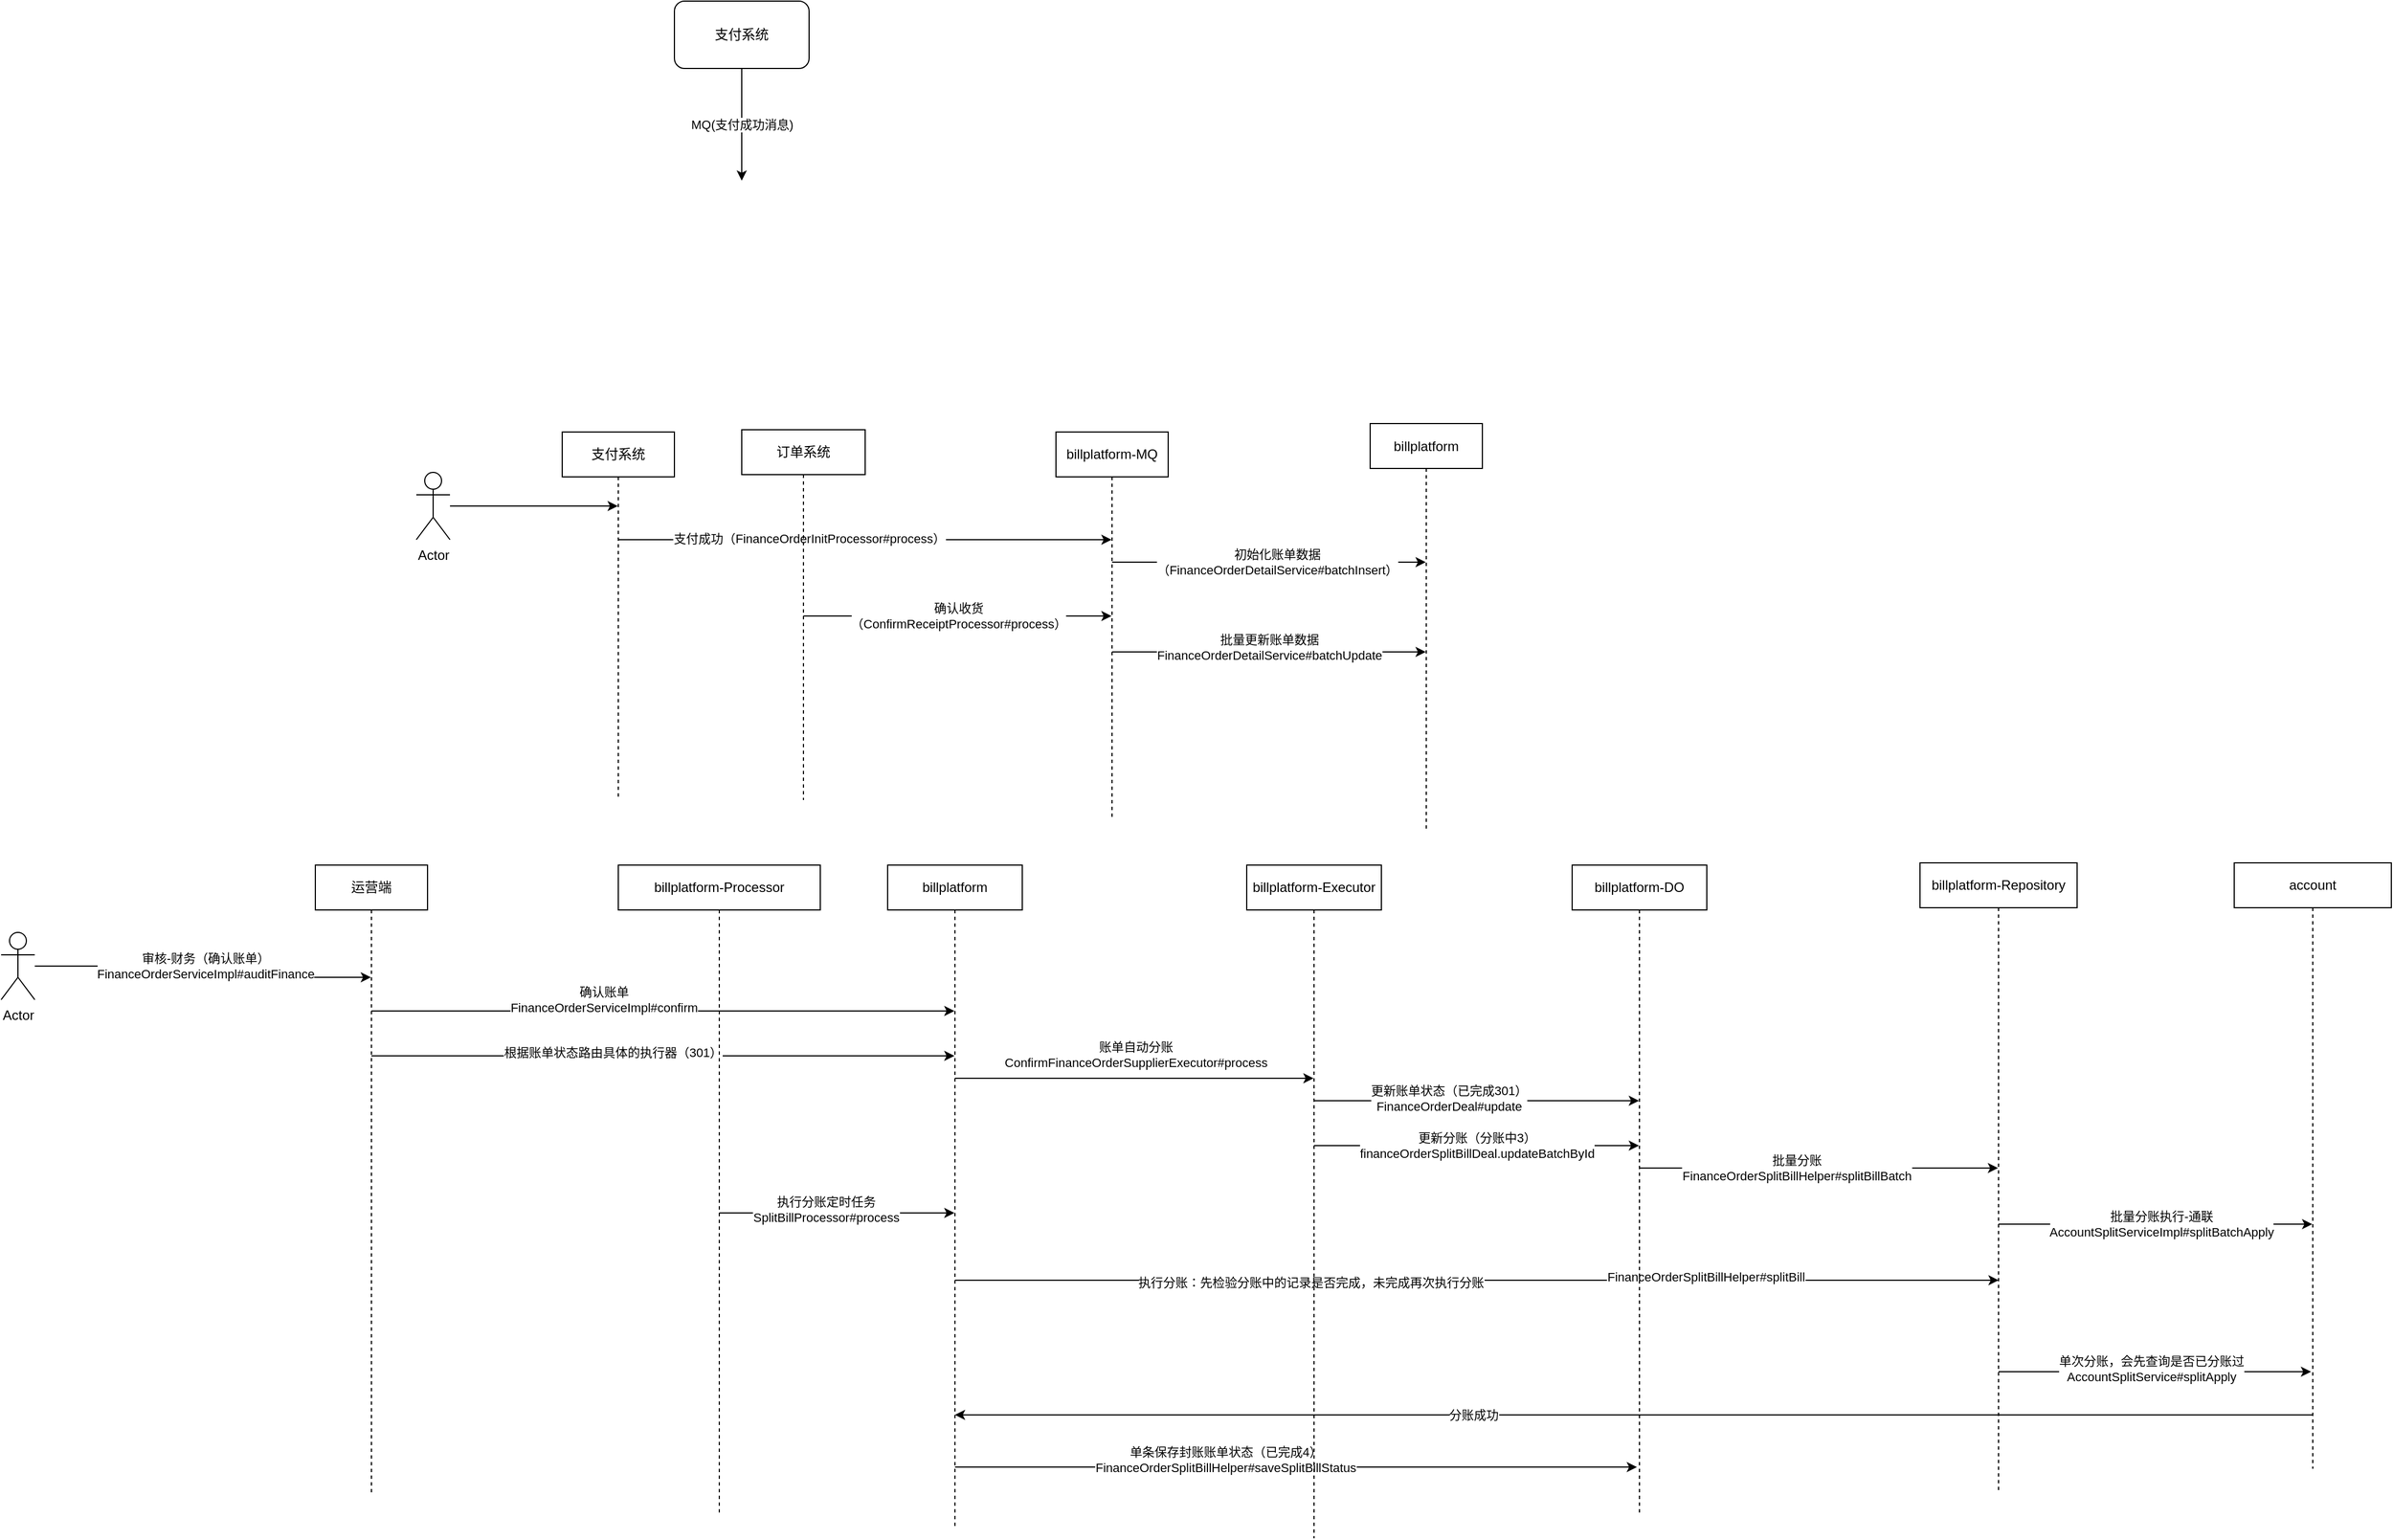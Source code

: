 <mxfile version="21.2.3" type="github">
  <diagram name="第 1 页" id="6n7lCgnOd5SQW7_hdLWv">
    <mxGraphModel dx="3143" dy="958" grid="1" gridSize="10" guides="1" tooltips="1" connect="1" arrows="1" fold="1" page="0" pageScale="1" pageWidth="827" pageHeight="1169" math="0" shadow="0">
      <root>
        <mxCell id="0" />
        <mxCell id="1" parent="0" />
        <mxCell id="WUzcI1-kquhpRlJ0tVyf-3" value="MQ(支付成功消息)" style="edgeStyle=orthogonalEdgeStyle;rounded=0;orthogonalLoop=1;jettySize=auto;html=1;entryX=0.5;entryY=0;entryDx=0;entryDy=0;" edge="1" parent="1" source="WUzcI1-kquhpRlJ0tVyf-2">
          <mxGeometry relative="1" as="geometry">
            <mxPoint x="160" y="210" as="targetPoint" />
            <Array as="points">
              <mxPoint x="160" y="160" />
              <mxPoint x="160" y="160" />
            </Array>
            <mxPoint as="offset" />
          </mxGeometry>
        </mxCell>
        <mxCell id="WUzcI1-kquhpRlJ0tVyf-2" value="支付系统" style="rounded=1;whiteSpace=wrap;html=1;" vertex="1" parent="1">
          <mxGeometry x="100" y="50" width="120" height="60" as="geometry" />
        </mxCell>
        <mxCell id="WUzcI1-kquhpRlJ0tVyf-50" style="edgeStyle=orthogonalEdgeStyle;rounded=0;orthogonalLoop=1;jettySize=auto;html=1;" edge="1" parent="1" source="WUzcI1-kquhpRlJ0tVyf-5" target="WUzcI1-kquhpRlJ0tVyf-8">
          <mxGeometry relative="1" as="geometry">
            <mxPoint x="-10" y="470" as="targetPoint" />
            <Array as="points">
              <mxPoint x="-10" y="500" />
              <mxPoint x="-10" y="500" />
            </Array>
          </mxGeometry>
        </mxCell>
        <mxCell id="WUzcI1-kquhpRlJ0tVyf-5" value="Actor" style="shape=umlActor;verticalLabelPosition=bottom;verticalAlign=top;html=1;" vertex="1" parent="1">
          <mxGeometry x="-130" y="470" width="30" height="60" as="geometry" />
        </mxCell>
        <mxCell id="WUzcI1-kquhpRlJ0tVyf-11" style="edgeStyle=elbowEdgeStyle;rounded=0;orthogonalLoop=1;jettySize=auto;html=1;elbow=vertical;curved=0;" edge="1" parent="1" source="WUzcI1-kquhpRlJ0tVyf-8" target="WUzcI1-kquhpRlJ0tVyf-10">
          <mxGeometry relative="1" as="geometry">
            <mxPoint x="219.998" y="530" as="sourcePoint" />
            <mxPoint x="529.95" y="530" as="targetPoint" />
            <Array as="points">
              <mxPoint x="320.45" y="530" />
            </Array>
          </mxGeometry>
        </mxCell>
        <mxCell id="WUzcI1-kquhpRlJ0tVyf-12" value="支付成功（FinanceOrderInitProcessor#process）" style="edgeLabel;html=1;align=center;verticalAlign=middle;resizable=0;points=[];" vertex="1" connectable="0" parent="WUzcI1-kquhpRlJ0tVyf-11">
          <mxGeometry x="-0.7" y="1" relative="1" as="geometry">
            <mxPoint x="104" as="offset" />
          </mxGeometry>
        </mxCell>
        <mxCell id="WUzcI1-kquhpRlJ0tVyf-8" value="支付系统" style="shape=umlLifeline;perimeter=lifelinePerimeter;whiteSpace=wrap;html=1;container=1;dropTarget=0;collapsible=0;recursiveResize=0;outlineConnect=0;portConstraint=eastwest;newEdgeStyle={&quot;edgeStyle&quot;:&quot;elbowEdgeStyle&quot;,&quot;elbow&quot;:&quot;vertical&quot;,&quot;curved&quot;:0,&quot;rounded&quot;:0};" vertex="1" parent="1">
          <mxGeometry y="434" width="100" height="326" as="geometry" />
        </mxCell>
        <mxCell id="WUzcI1-kquhpRlJ0tVyf-14" style="edgeStyle=elbowEdgeStyle;rounded=0;orthogonalLoop=1;jettySize=auto;html=1;elbow=vertical;curved=0;" edge="1" parent="1" source="WUzcI1-kquhpRlJ0tVyf-10" target="WUzcI1-kquhpRlJ0tVyf-13">
          <mxGeometry relative="1" as="geometry">
            <Array as="points">
              <mxPoint x="640" y="550" />
            </Array>
          </mxGeometry>
        </mxCell>
        <mxCell id="WUzcI1-kquhpRlJ0tVyf-15" value="初始化账单数据&lt;br&gt;（FinanceOrderDetailService#batchInsert）" style="edgeLabel;html=1;align=center;verticalAlign=middle;resizable=0;points=[];" vertex="1" connectable="0" parent="WUzcI1-kquhpRlJ0tVyf-14">
          <mxGeometry x="-0.238" y="-1" relative="1" as="geometry">
            <mxPoint x="40" y="-1" as="offset" />
          </mxGeometry>
        </mxCell>
        <mxCell id="WUzcI1-kquhpRlJ0tVyf-21" style="edgeStyle=elbowEdgeStyle;rounded=0;orthogonalLoop=1;jettySize=auto;html=1;elbow=vertical;curved=0;" edge="1" parent="1" source="WUzcI1-kquhpRlJ0tVyf-10" target="WUzcI1-kquhpRlJ0tVyf-13">
          <mxGeometry relative="1" as="geometry">
            <Array as="points">
              <mxPoint x="630" y="630" />
            </Array>
          </mxGeometry>
        </mxCell>
        <mxCell id="WUzcI1-kquhpRlJ0tVyf-22" value="批量更新账单数据&lt;br&gt;FinanceOrderDetailService#batchUpdate" style="edgeLabel;html=1;align=center;verticalAlign=middle;resizable=0;points=[];" vertex="1" connectable="0" parent="WUzcI1-kquhpRlJ0tVyf-21">
          <mxGeometry x="-0.24" y="4" relative="1" as="geometry">
            <mxPoint x="34" as="offset" />
          </mxGeometry>
        </mxCell>
        <mxCell id="WUzcI1-kquhpRlJ0tVyf-10" value="billplatform-MQ" style="shape=umlLifeline;perimeter=lifelinePerimeter;whiteSpace=wrap;html=1;container=1;dropTarget=0;collapsible=0;recursiveResize=0;outlineConnect=0;portConstraint=eastwest;newEdgeStyle={&quot;edgeStyle&quot;:&quot;elbowEdgeStyle&quot;,&quot;elbow&quot;:&quot;vertical&quot;,&quot;curved&quot;:0,&quot;rounded&quot;:0};" vertex="1" parent="1">
          <mxGeometry x="440" y="434" width="100" height="346" as="geometry" />
        </mxCell>
        <mxCell id="WUzcI1-kquhpRlJ0tVyf-13" value="billplatform" style="shape=umlLifeline;perimeter=lifelinePerimeter;whiteSpace=wrap;html=1;container=1;dropTarget=0;collapsible=0;recursiveResize=0;outlineConnect=0;portConstraint=eastwest;newEdgeStyle={&quot;edgeStyle&quot;:&quot;elbowEdgeStyle&quot;,&quot;elbow&quot;:&quot;vertical&quot;,&quot;curved&quot;:0,&quot;rounded&quot;:0};" vertex="1" parent="1">
          <mxGeometry x="720" y="426.5" width="100" height="361" as="geometry" />
        </mxCell>
        <mxCell id="WUzcI1-kquhpRlJ0tVyf-19" value="&lt;meta charset=&quot;utf-8&quot;&gt;&lt;span style=&quot;color: rgb(0, 0, 0); font-family: Helvetica; font-size: 11px; font-style: normal; font-variant-ligatures: normal; font-variant-caps: normal; font-weight: 400; letter-spacing: normal; orphans: 2; text-align: center; text-indent: 0px; text-transform: none; widows: 2; word-spacing: 0px; -webkit-text-stroke-width: 0px; background-color: rgb(255, 255, 255); text-decoration-thickness: initial; text-decoration-style: initial; text-decoration-color: initial; float: none; display: inline !important;&quot;&gt;确认收货&lt;/span&gt;&lt;br style=&quot;border-color: var(--border-color); color: rgb(0, 0, 0); font-family: Helvetica; font-size: 11px; font-style: normal; font-variant-ligatures: normal; font-variant-caps: normal; font-weight: 400; letter-spacing: normal; orphans: 2; text-align: center; text-indent: 0px; text-transform: none; widows: 2; word-spacing: 0px; -webkit-text-stroke-width: 0px; text-decoration-thickness: initial; text-decoration-style: initial; text-decoration-color: initial;&quot;&gt;&lt;span style=&quot;color: rgb(0, 0, 0); font-family: Helvetica; font-size: 11px; font-style: normal; font-variant-ligatures: normal; font-variant-caps: normal; font-weight: 400; letter-spacing: normal; orphans: 2; text-align: center; text-indent: 0px; text-transform: none; widows: 2; word-spacing: 0px; -webkit-text-stroke-width: 0px; background-color: rgb(255, 255, 255); text-decoration-thickness: initial; text-decoration-style: initial; text-decoration-color: initial; float: none; display: inline !important;&quot;&gt;（ConfirmReceiptProcessor#process）&lt;/span&gt;" style="edgeStyle=elbowEdgeStyle;rounded=0;orthogonalLoop=1;jettySize=auto;html=1;elbow=vertical;curved=0;" edge="1" parent="1" source="WUzcI1-kquhpRlJ0tVyf-16" target="WUzcI1-kquhpRlJ0tVyf-10">
          <mxGeometry relative="1" as="geometry">
            <mxPoint x="249.998" y="584.0" as="sourcePoint" />
            <mxPoint x="464.95" y="584.0" as="targetPoint" />
          </mxGeometry>
        </mxCell>
        <mxCell id="WUzcI1-kquhpRlJ0tVyf-16" value="订单系统" style="shape=umlLifeline;perimeter=lifelinePerimeter;whiteSpace=wrap;html=1;container=1;dropTarget=0;collapsible=0;recursiveResize=0;outlineConnect=0;portConstraint=eastwest;newEdgeStyle={&quot;edgeStyle&quot;:&quot;elbowEdgeStyle&quot;,&quot;elbow&quot;:&quot;vertical&quot;,&quot;curved&quot;:0,&quot;rounded&quot;:0};" vertex="1" parent="1">
          <mxGeometry x="160" y="432" width="110" height="330" as="geometry" />
        </mxCell>
        <mxCell id="WUzcI1-kquhpRlJ0tVyf-29" style="edgeStyle=elbowEdgeStyle;rounded=0;orthogonalLoop=1;jettySize=auto;html=1;elbow=vertical;curved=0;" edge="1" parent="1" source="WUzcI1-kquhpRlJ0tVyf-23" target="WUzcI1-kquhpRlJ0tVyf-24">
          <mxGeometry relative="1" as="geometry">
            <Array as="points">
              <mxPoint x="200" y="950" />
            </Array>
          </mxGeometry>
        </mxCell>
        <mxCell id="WUzcI1-kquhpRlJ0tVyf-30" value="确认账单&lt;br&gt;FinanceOrderServiceImpl#confirm" style="edgeLabel;html=1;align=center;verticalAlign=middle;resizable=0;points=[];" vertex="1" connectable="0" parent="WUzcI1-kquhpRlJ0tVyf-29">
          <mxGeometry x="-0.366" relative="1" as="geometry">
            <mxPoint x="42" y="-10" as="offset" />
          </mxGeometry>
        </mxCell>
        <mxCell id="WUzcI1-kquhpRlJ0tVyf-31" style="edgeStyle=elbowEdgeStyle;rounded=0;orthogonalLoop=1;jettySize=auto;html=1;elbow=vertical;curved=0;" edge="1" parent="1" source="WUzcI1-kquhpRlJ0tVyf-23" target="WUzcI1-kquhpRlJ0tVyf-24">
          <mxGeometry relative="1" as="geometry">
            <Array as="points">
              <mxPoint x="-70" y="990" />
            </Array>
          </mxGeometry>
        </mxCell>
        <mxCell id="WUzcI1-kquhpRlJ0tVyf-32" value="根据账单状态路由具体的执行器（301）" style="edgeLabel;html=1;align=center;verticalAlign=middle;resizable=0;points=[];" vertex="1" connectable="0" parent="WUzcI1-kquhpRlJ0tVyf-31">
          <mxGeometry x="-0.38" y="3" relative="1" as="geometry">
            <mxPoint x="54" as="offset" />
          </mxGeometry>
        </mxCell>
        <mxCell id="WUzcI1-kquhpRlJ0tVyf-23" value="运营端" style="shape=umlLifeline;perimeter=lifelinePerimeter;whiteSpace=wrap;html=1;container=1;dropTarget=0;collapsible=0;recursiveResize=0;outlineConnect=0;portConstraint=eastwest;newEdgeStyle={&quot;edgeStyle&quot;:&quot;elbowEdgeStyle&quot;,&quot;elbow&quot;:&quot;vertical&quot;,&quot;curved&quot;:0,&quot;rounded&quot;:0};" vertex="1" parent="1">
          <mxGeometry x="-220" y="820" width="100" height="560" as="geometry" />
        </mxCell>
        <mxCell id="WUzcI1-kquhpRlJ0tVyf-34" style="edgeStyle=elbowEdgeStyle;rounded=0;orthogonalLoop=1;jettySize=auto;html=1;elbow=vertical;curved=0;" edge="1" parent="1" source="WUzcI1-kquhpRlJ0tVyf-24" target="WUzcI1-kquhpRlJ0tVyf-33">
          <mxGeometry relative="1" as="geometry">
            <Array as="points">
              <mxPoint x="500" y="1010" />
            </Array>
          </mxGeometry>
        </mxCell>
        <mxCell id="WUzcI1-kquhpRlJ0tVyf-36" value="账单自动分账&lt;br&gt;ConfirmFinanceOrderSupplierExecutor#process" style="edgeLabel;html=1;align=center;verticalAlign=middle;resizable=0;points=[];" vertex="1" connectable="0" parent="WUzcI1-kquhpRlJ0tVyf-34">
          <mxGeometry x="-0.243" y="2" relative="1" as="geometry">
            <mxPoint x="40" y="-19" as="offset" />
          </mxGeometry>
        </mxCell>
        <mxCell id="WUzcI1-kquhpRlJ0tVyf-58" style="edgeStyle=elbowEdgeStyle;rounded=0;orthogonalLoop=1;jettySize=auto;html=1;elbow=vertical;curved=0;" edge="1" parent="1" source="WUzcI1-kquhpRlJ0tVyf-24">
          <mxGeometry relative="1" as="geometry">
            <mxPoint x="1280" y="1190" as="targetPoint" />
            <Array as="points">
              <mxPoint x="1270" y="1190" />
            </Array>
          </mxGeometry>
        </mxCell>
        <mxCell id="WUzcI1-kquhpRlJ0tVyf-59" value="FinanceOrderSplitBillHelper#splitBill" style="edgeLabel;html=1;align=center;verticalAlign=middle;resizable=0;points=[];" vertex="1" connectable="0" parent="WUzcI1-kquhpRlJ0tVyf-58">
          <mxGeometry x="-0.387" y="3" relative="1" as="geometry">
            <mxPoint x="384" as="offset" />
          </mxGeometry>
        </mxCell>
        <mxCell id="WUzcI1-kquhpRlJ0tVyf-60" value="执行分账：先检验分账中的记录是否完成，未完成再次执行分账" style="edgeLabel;html=1;align=center;verticalAlign=middle;resizable=0;points=[];" vertex="1" connectable="0" parent="WUzcI1-kquhpRlJ0tVyf-58">
          <mxGeometry x="-0.547" y="-2" relative="1" as="geometry">
            <mxPoint x="106" as="offset" />
          </mxGeometry>
        </mxCell>
        <mxCell id="WUzcI1-kquhpRlJ0tVyf-72" style="edgeStyle=elbowEdgeStyle;rounded=0;orthogonalLoop=1;jettySize=auto;html=1;elbow=vertical;curved=0;entryX=0.481;entryY=0.925;entryDx=0;entryDy=0;entryPerimeter=0;" edge="1" parent="1" source="WUzcI1-kquhpRlJ0tVyf-24" target="WUzcI1-kquhpRlJ0tVyf-38">
          <mxGeometry relative="1" as="geometry" />
        </mxCell>
        <mxCell id="WUzcI1-kquhpRlJ0tVyf-73" value="单条保存封账账单状态（已完成4）&lt;br&gt;FinanceOrderSplitBillHelper#saveSplitBillStatus" style="edgeLabel;html=1;align=center;verticalAlign=middle;resizable=0;points=[];" vertex="1" connectable="0" parent="WUzcI1-kquhpRlJ0tVyf-72">
          <mxGeometry x="-0.466" y="3" relative="1" as="geometry">
            <mxPoint x="78" y="-4" as="offset" />
          </mxGeometry>
        </mxCell>
        <mxCell id="WUzcI1-kquhpRlJ0tVyf-24" value="billplatform" style="shape=umlLifeline;perimeter=lifelinePerimeter;whiteSpace=wrap;html=1;container=1;dropTarget=0;collapsible=0;recursiveResize=0;outlineConnect=0;portConstraint=eastwest;newEdgeStyle={&quot;edgeStyle&quot;:&quot;elbowEdgeStyle&quot;,&quot;elbow&quot;:&quot;vertical&quot;,&quot;curved&quot;:0,&quot;rounded&quot;:0};" vertex="1" parent="1">
          <mxGeometry x="290" y="820" width="120" height="590" as="geometry" />
        </mxCell>
        <mxCell id="WUzcI1-kquhpRlJ0tVyf-26" style="edgeStyle=orthogonalEdgeStyle;rounded=0;orthogonalLoop=1;jettySize=auto;html=1;" edge="1" parent="1" source="WUzcI1-kquhpRlJ0tVyf-25" target="WUzcI1-kquhpRlJ0tVyf-23">
          <mxGeometry relative="1" as="geometry">
            <mxPoint x="59.5" y="910" as="targetPoint" />
            <Array as="points">
              <mxPoint x="-330" y="910" />
              <mxPoint x="-330" y="920" />
            </Array>
          </mxGeometry>
        </mxCell>
        <mxCell id="WUzcI1-kquhpRlJ0tVyf-28" value="审核-财务（确认账单）&lt;br&gt;FinanceOrderServiceImpl#auditFinance" style="edgeLabel;html=1;align=center;verticalAlign=middle;resizable=0;points=[];" vertex="1" connectable="0" parent="WUzcI1-kquhpRlJ0tVyf-26">
          <mxGeometry x="-0.665" y="-3" relative="1" as="geometry">
            <mxPoint x="100" y="-3" as="offset" />
          </mxGeometry>
        </mxCell>
        <mxCell id="WUzcI1-kquhpRlJ0tVyf-25" value="Actor" style="shape=umlActor;verticalLabelPosition=bottom;verticalAlign=top;html=1;" vertex="1" parent="1">
          <mxGeometry x="-500" y="880" width="30" height="60" as="geometry" />
        </mxCell>
        <mxCell id="WUzcI1-kquhpRlJ0tVyf-39" style="edgeStyle=elbowEdgeStyle;rounded=0;orthogonalLoop=1;jettySize=auto;html=1;elbow=vertical;curved=0;" edge="1" parent="1" source="WUzcI1-kquhpRlJ0tVyf-33" target="WUzcI1-kquhpRlJ0tVyf-38">
          <mxGeometry relative="1" as="geometry">
            <Array as="points">
              <mxPoint x="785" y="1030" />
            </Array>
          </mxGeometry>
        </mxCell>
        <mxCell id="WUzcI1-kquhpRlJ0tVyf-41" value="更新账单状态（已完成301）&lt;br&gt;FinanceOrderDeal#update" style="edgeLabel;html=1;align=center;verticalAlign=middle;resizable=0;points=[];" vertex="1" connectable="0" parent="WUzcI1-kquhpRlJ0tVyf-39">
          <mxGeometry x="-0.176" y="2" relative="1" as="geometry">
            <mxPoint as="offset" />
          </mxGeometry>
        </mxCell>
        <mxCell id="WUzcI1-kquhpRlJ0tVyf-40" value="更新分账（分账中3）&lt;br&gt;financeOrderSplitBillDeal.updateBatchById" style="edgeStyle=elbowEdgeStyle;rounded=0;orthogonalLoop=1;jettySize=auto;html=1;elbow=vertical;curved=0;" edge="1" parent="1" source="WUzcI1-kquhpRlJ0tVyf-33" target="WUzcI1-kquhpRlJ0tVyf-38">
          <mxGeometry relative="1" as="geometry">
            <Array as="points">
              <mxPoint x="785" y="1070" />
            </Array>
          </mxGeometry>
        </mxCell>
        <mxCell id="WUzcI1-kquhpRlJ0tVyf-33" value="billplatform-Executor" style="shape=umlLifeline;perimeter=lifelinePerimeter;whiteSpace=wrap;html=1;container=1;dropTarget=0;collapsible=0;recursiveResize=0;outlineConnect=0;portConstraint=eastwest;newEdgeStyle={&quot;edgeStyle&quot;:&quot;elbowEdgeStyle&quot;,&quot;elbow&quot;:&quot;vertical&quot;,&quot;curved&quot;:0,&quot;rounded&quot;:0};" vertex="1" parent="1">
          <mxGeometry x="610" y="820" width="120" height="600" as="geometry" />
        </mxCell>
        <mxCell id="WUzcI1-kquhpRlJ0tVyf-44" style="edgeStyle=elbowEdgeStyle;rounded=0;orthogonalLoop=1;jettySize=auto;html=1;elbow=vertical;curved=0;" edge="1" parent="1" source="WUzcI1-kquhpRlJ0tVyf-38" target="WUzcI1-kquhpRlJ0tVyf-43">
          <mxGeometry relative="1" as="geometry">
            <Array as="points">
              <mxPoint x="1070" y="1090" />
            </Array>
          </mxGeometry>
        </mxCell>
        <mxCell id="WUzcI1-kquhpRlJ0tVyf-45" value="批量分账&lt;br&gt;FinanceOrderSplitBillHelper#splitBillBatch" style="edgeLabel;html=1;align=center;verticalAlign=middle;resizable=0;points=[];" vertex="1" connectable="0" parent="WUzcI1-kquhpRlJ0tVyf-44">
          <mxGeometry x="-0.125" relative="1" as="geometry">
            <mxPoint as="offset" />
          </mxGeometry>
        </mxCell>
        <mxCell id="WUzcI1-kquhpRlJ0tVyf-38" value="billplatform-DO" style="shape=umlLifeline;perimeter=lifelinePerimeter;whiteSpace=wrap;html=1;container=1;dropTarget=0;collapsible=0;recursiveResize=0;outlineConnect=0;portConstraint=eastwest;newEdgeStyle={&quot;edgeStyle&quot;:&quot;elbowEdgeStyle&quot;,&quot;elbow&quot;:&quot;vertical&quot;,&quot;curved&quot;:0,&quot;rounded&quot;:0};" vertex="1" parent="1">
          <mxGeometry x="900" y="820" width="120" height="580" as="geometry" />
        </mxCell>
        <mxCell id="WUzcI1-kquhpRlJ0tVyf-47" style="edgeStyle=elbowEdgeStyle;rounded=0;orthogonalLoop=1;jettySize=auto;html=1;elbow=horizontal;curved=0;" edge="1" parent="1" source="WUzcI1-kquhpRlJ0tVyf-43" target="WUzcI1-kquhpRlJ0tVyf-46">
          <mxGeometry relative="1" as="geometry">
            <Array as="points">
              <mxPoint x="1410" y="1140" />
            </Array>
          </mxGeometry>
        </mxCell>
        <mxCell id="WUzcI1-kquhpRlJ0tVyf-48" value="批量分账执行-通联&lt;br&gt;AccountSplitServiceImpl#splitBatchApply" style="edgeLabel;html=1;align=center;verticalAlign=middle;resizable=0;points=[];" vertex="1" connectable="0" parent="WUzcI1-kquhpRlJ0tVyf-47">
          <mxGeometry x="-0.126" y="-3" relative="1" as="geometry">
            <mxPoint x="23" y="-3" as="offset" />
          </mxGeometry>
        </mxCell>
        <mxCell id="WUzcI1-kquhpRlJ0tVyf-64" style="edgeStyle=elbowEdgeStyle;rounded=0;orthogonalLoop=1;jettySize=auto;html=1;elbow=vertical;curved=0;entryX=0.489;entryY=0.84;entryDx=0;entryDy=0;entryPerimeter=0;" edge="1" parent="1" source="WUzcI1-kquhpRlJ0tVyf-43" target="WUzcI1-kquhpRlJ0tVyf-46">
          <mxGeometry relative="1" as="geometry" />
        </mxCell>
        <mxCell id="WUzcI1-kquhpRlJ0tVyf-65" value="单次分账，会先查询是否已分账过&lt;br&gt;AccountSplitService#splitApply" style="edgeLabel;html=1;align=center;verticalAlign=middle;resizable=0;points=[];" vertex="1" connectable="0" parent="WUzcI1-kquhpRlJ0tVyf-64">
          <mxGeometry x="-0.165" y="3" relative="1" as="geometry">
            <mxPoint x="19" as="offset" />
          </mxGeometry>
        </mxCell>
        <mxCell id="WUzcI1-kquhpRlJ0tVyf-43" value="billplatform-Repository" style="shape=umlLifeline;perimeter=lifelinePerimeter;whiteSpace=wrap;html=1;container=1;dropTarget=0;collapsible=0;recursiveResize=0;outlineConnect=0;portConstraint=eastwest;newEdgeStyle={&quot;edgeStyle&quot;:&quot;elbowEdgeStyle&quot;,&quot;elbow&quot;:&quot;vertical&quot;,&quot;curved&quot;:0,&quot;rounded&quot;:0};" vertex="1" parent="1">
          <mxGeometry x="1210" y="818" width="140" height="562" as="geometry" />
        </mxCell>
        <mxCell id="WUzcI1-kquhpRlJ0tVyf-69" style="edgeStyle=elbowEdgeStyle;rounded=0;orthogonalLoop=1;jettySize=auto;html=1;elbow=vertical;curved=0;" edge="1" parent="1" source="WUzcI1-kquhpRlJ0tVyf-46" target="WUzcI1-kquhpRlJ0tVyf-24">
          <mxGeometry relative="1" as="geometry">
            <mxPoint x="410" y="1290" as="targetPoint" />
            <Array as="points">
              <mxPoint x="1070" y="1310" />
              <mxPoint x="930" y="1290" />
              <mxPoint x="1430" y="1320" />
            </Array>
          </mxGeometry>
        </mxCell>
        <mxCell id="WUzcI1-kquhpRlJ0tVyf-70" value="分账成功" style="edgeLabel;html=1;align=center;verticalAlign=middle;resizable=0;points=[];" vertex="1" connectable="0" parent="WUzcI1-kquhpRlJ0tVyf-69">
          <mxGeometry x="0.236" relative="1" as="geometry">
            <mxPoint as="offset" />
          </mxGeometry>
        </mxCell>
        <mxCell id="WUzcI1-kquhpRlJ0tVyf-46" value="account" style="shape=umlLifeline;perimeter=lifelinePerimeter;whiteSpace=wrap;html=1;container=1;dropTarget=0;collapsible=0;recursiveResize=0;outlineConnect=0;portConstraint=eastwest;newEdgeStyle={&quot;edgeStyle&quot;:&quot;elbowEdgeStyle&quot;,&quot;elbow&quot;:&quot;vertical&quot;,&quot;curved&quot;:0,&quot;rounded&quot;:0};" vertex="1" parent="1">
          <mxGeometry x="1490" y="818" width="140" height="540" as="geometry" />
        </mxCell>
        <mxCell id="WUzcI1-kquhpRlJ0tVyf-56" style="edgeStyle=elbowEdgeStyle;rounded=0;orthogonalLoop=1;jettySize=auto;html=1;elbow=vertical;curved=0;" edge="1" parent="1" source="WUzcI1-kquhpRlJ0tVyf-53" target="WUzcI1-kquhpRlJ0tVyf-24">
          <mxGeometry relative="1" as="geometry">
            <Array as="points">
              <mxPoint x="250" y="1130" />
              <mxPoint x="260" y="1120" />
            </Array>
          </mxGeometry>
        </mxCell>
        <mxCell id="WUzcI1-kquhpRlJ0tVyf-57" value="执行分账定时任务&lt;br&gt;SplitBillProcessor#process" style="edgeLabel;html=1;align=center;verticalAlign=middle;resizable=0;points=[];" vertex="1" connectable="0" parent="WUzcI1-kquhpRlJ0tVyf-56">
          <mxGeometry x="-0.091" y="3" relative="1" as="geometry">
            <mxPoint as="offset" />
          </mxGeometry>
        </mxCell>
        <mxCell id="WUzcI1-kquhpRlJ0tVyf-53" value="billplatform-Processor" style="shape=umlLifeline;perimeter=lifelinePerimeter;whiteSpace=wrap;html=1;container=1;dropTarget=0;collapsible=0;recursiveResize=0;outlineConnect=0;portConstraint=eastwest;newEdgeStyle={&quot;edgeStyle&quot;:&quot;elbowEdgeStyle&quot;,&quot;elbow&quot;:&quot;vertical&quot;,&quot;curved&quot;:0,&quot;rounded&quot;:0};" vertex="1" parent="1">
          <mxGeometry x="50" y="820" width="180" height="580" as="geometry" />
        </mxCell>
      </root>
    </mxGraphModel>
  </diagram>
</mxfile>
